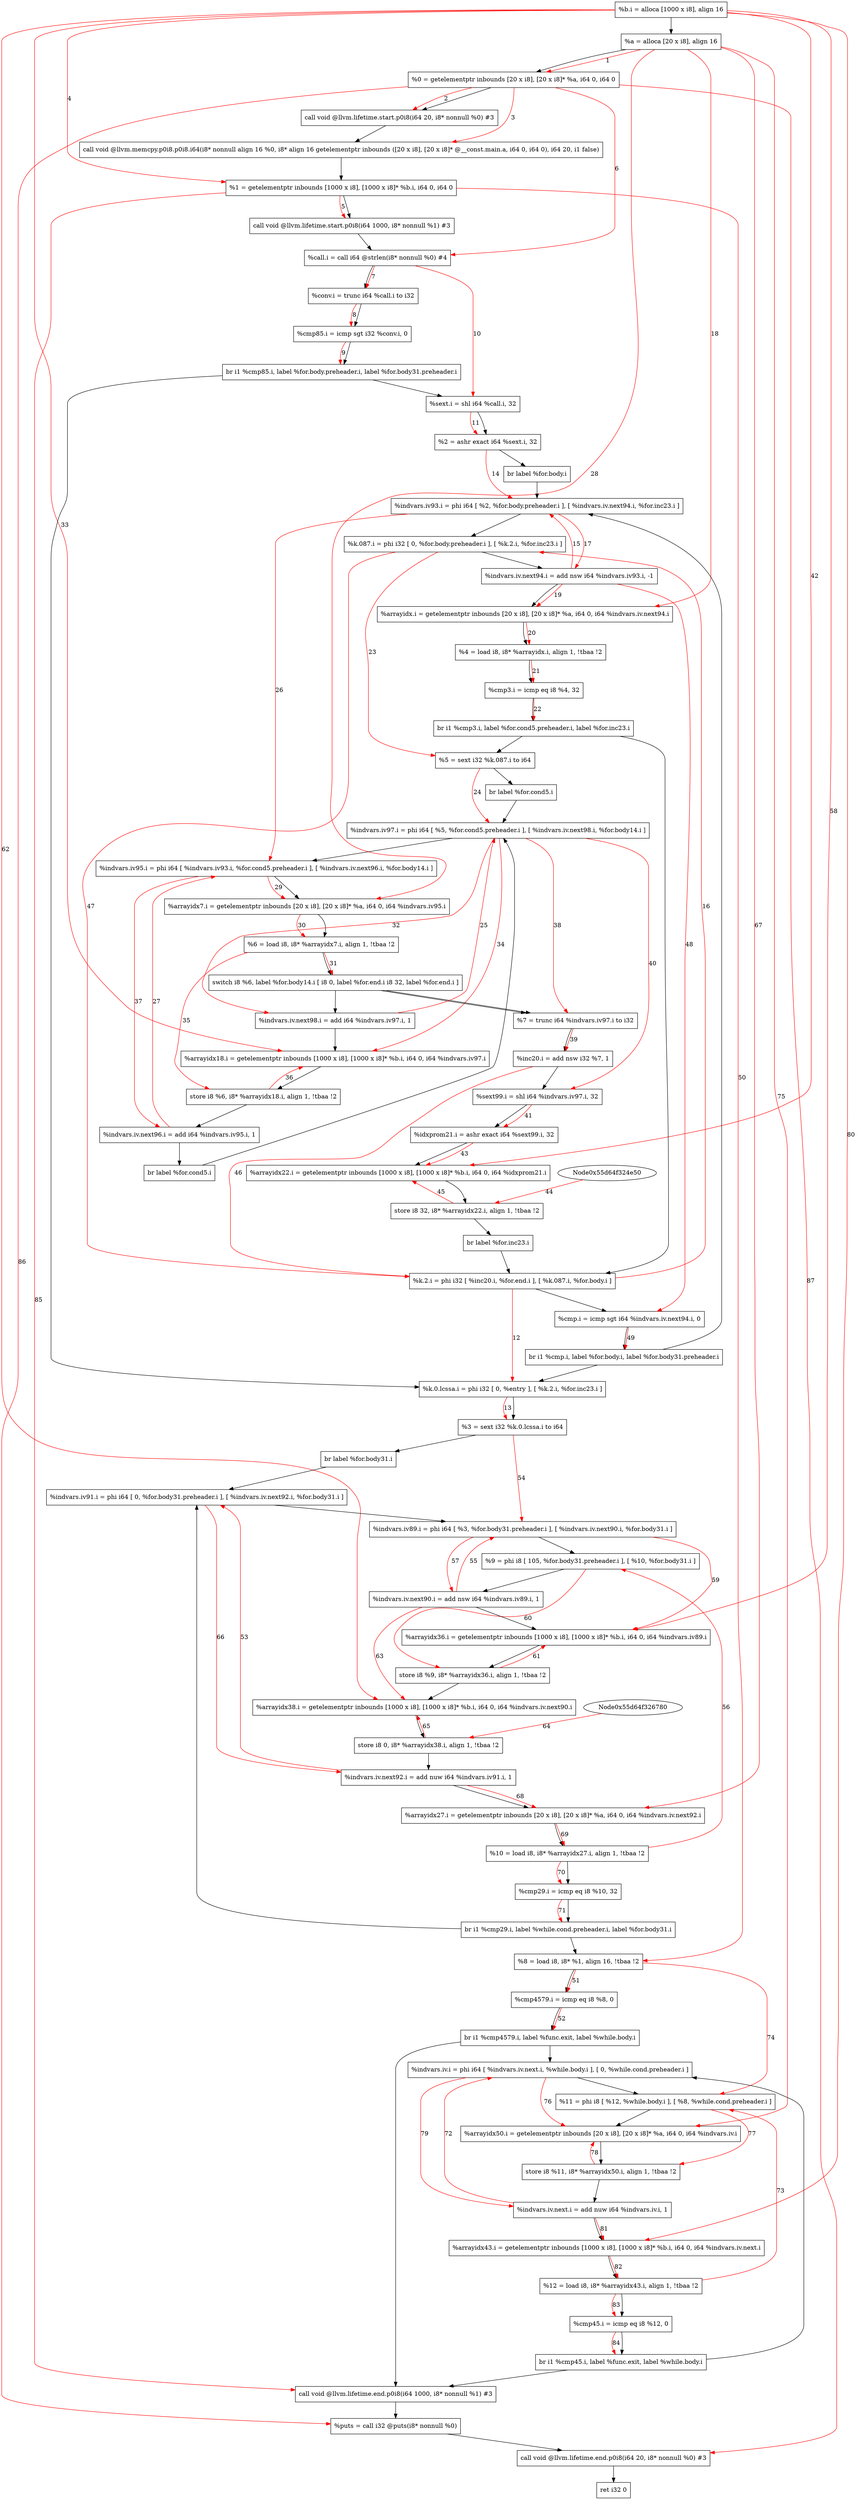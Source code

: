digraph "CDFG for'main' function" {
	Node0x55d64f323698[shape=record, label="  %b.i = alloca [1000 x i8], align 16"]
	Node0x55d64f326088[shape=record, label="  %a = alloca [20 x i8], align 16"]
	Node0x55d64f3293b8[shape=record, label="  %0 = getelementptr inbounds [20 x i8], [20 x i8]* %a, i64 0, i64 0"]
	Node0x55d64f329538[shape=record, label="  call void @llvm.lifetime.start.p0i8(i64 20, i8* nonnull %0) #3"]
	Node0x55d64f329c98[shape=record, label="  call void @llvm.memcpy.p0i8.p0i8.i64(i8* nonnull align 16 %0, i8* align 16 getelementptr inbounds ([20 x i8], [20 x i8]* @__const.main.a, i64 0, i64 0), i64 20, i1 false)"]
	Node0x55d64f329d88[shape=record, label="  %1 = getelementptr inbounds [1000 x i8], [1000 x i8]* %b.i, i64 0, i64 0"]
	Node0x55d64f329eb8[shape=record, label="  call void @llvm.lifetime.start.p0i8(i64 1000, i8* nonnull %1) #3"]
	Node0x55d64f329fd0[shape=record, label="  %call.i = call i64 @strlen(i8* nonnull %0) #4"]
	Node0x55d64f32a088[shape=record, label="  %conv.i = trunc i64 %call.i to i32"]
	Node0x55d64f32a120[shape=record, label="  %cmp85.i = icmp sgt i32 %conv.i, 0"]
	Node0x55d64f32a398[shape=record, label="  br i1 %cmp85.i, label %for.body.preheader.i, label %for.body31.preheader.i"]
	Node0x55d64f32a440[shape=record, label="  %sext.i = shl i64 %call.i, 32"]
	Node0x55d64f32a4b0[shape=record, label="  %2 = ashr exact i64 %sext.i, 32"]
	Node0x55d64f32a588[shape=record, label="  br label %for.body.i"]
	Node0x55d64f32a6e8[shape=record, label="  %k.0.lcssa.i = phi i32 [ 0, %entry ], [ %k.2.i, %for.inc23.i ]"]
	Node0x55d64f32a7c8[shape=record, label="  %3 = sext i32 %k.0.lcssa.i to i64"]
	Node0x55d64f32aaa8[shape=record, label="  br label %for.body31.i"]
	Node0x55d64f32ab58[shape=record, label="  %indvars.iv93.i = phi i64 [ %2, %for.body.preheader.i ], [ %indvars.iv.next94.i, %for.inc23.i ]"]
	Node0x55d64f32ac58[shape=record, label="  %k.087.i = phi i32 [ 0, %for.body.preheader.i ], [ %k.2.i, %for.inc23.i ]"]
	Node0x55d64f32ad40[shape=record, label="  %indvars.iv.next94.i = add nsw i64 %indvars.iv93.i, -1"]
	Node0x55d64f32adc8[shape=record, label="  %arrayidx.i = getelementptr inbounds [20 x i8], [20 x i8]* %a, i64 0, i64 %indvars.iv.next94.i"]
	Node0x55d64f32a1e8[shape=record, label="  %4 = load i8, i8* %arrayidx.i, align 1, !tbaa !2"]
	Node0x55d64f32aea0[shape=record, label="  %cmp3.i = icmp eq i8 %4, 32"]
	Node0x55d64f32aff8[shape=record, label="  br i1 %cmp3.i, label %for.cond5.preheader.i, label %for.inc23.i"]
	Node0x55d64f32af48[shape=record, label="  %5 = sext i32 %k.087.i to i64"]
	Node0x55d64f32b108[shape=record, label="  br label %for.cond5.i"]
	Node0x55d64f32b268[shape=record, label="  %indvars.iv97.i = phi i64 [ %5, %for.cond5.preheader.i ], [ %indvars.iv.next98.i, %for.body14.i ]"]
	Node0x55d64f32b448[shape=record, label="  %indvars.iv95.i = phi i64 [ %indvars.iv93.i, %for.cond5.preheader.i ], [ %indvars.iv.next96.i, %for.body14.i ]"]
	Node0x55d64f32b528[shape=record, label="  %arrayidx7.i = getelementptr inbounds [20 x i8], [20 x i8]* %a, i64 0, i64 %indvars.iv95.i"]
	Node0x55d64f32b5c8[shape=record, label="  %6 = load i8, i8* %arrayidx7.i, align 1, !tbaa !2"]
	Node0x55d64f32ba18[shape=record, label="  switch i8 %6, label %for.body14.i [
    i8 0, label %for.end.i
    i8 32, label %for.end.i
  ]"]
	Node0x55d64f32bb60[shape=record, label="  %indvars.iv.next98.i = add i64 %indvars.iv97.i, 1"]
	Node0x55d64f32bbe8[shape=record, label="  %arrayidx18.i = getelementptr inbounds [1000 x i8], [1000 x i8]* %b.i, i64 0, i64 %indvars.iv97.i"]
	Node0x55d64f32bc70[shape=record, label="  store i8 %6, i8* %arrayidx18.i, align 1, !tbaa !2"]
	Node0x55d64f32bcf0[shape=record, label="  %indvars.iv.next96.i = add i64 %indvars.iv95.i, 1"]
	Node0x55d64f32b3d8[shape=record, label="  br label %for.cond5.i"]
	Node0x55d64f32b9c8[shape=record, label="  %7 = trunc i64 %indvars.iv97.i to i32"]
	Node0x55d64f32bd60[shape=record, label="  %inc20.i = add nsw i32 %7, 1"]
	Node0x55d64f32bdd0[shape=record, label="  %sext99.i = shl i64 %indvars.iv97.i, 32"]
	Node0x55d64f32be40[shape=record, label="  %idxprom21.i = ashr exact i64 %sext99.i, 32"]
	Node0x55d64f32bec8[shape=record, label="  %arrayidx22.i = getelementptr inbounds [1000 x i8], [1000 x i8]* %b.i, i64 0, i64 %idxprom21.i"]
	Node0x55d64f32bf80[shape=record, label="  store i8 32, i8* %arrayidx22.i, align 1, !tbaa !2"]
	Node0x55d64f32b0a8[shape=record, label="  br label %for.inc23.i"]
	Node0x55d64f32bfd8[shape=record, label="  %k.2.i = phi i32 [ %inc20.i, %for.end.i ], [ %k.087.i, %for.body.i ]"]
	Node0x55d64f32c0d0[shape=record, label="  %cmp.i = icmp sgt i64 %indvars.iv.next94.i, 0"]
	Node0x55d64f32c158[shape=record, label="  br i1 %cmp.i, label %for.body.i, label %for.body31.preheader.i"]
	Node0x55d64f32a2e8[shape=record, label="  %8 = load i8, i8* %1, align 16, !tbaa !2"]
	Node0x55d64f32c2d0[shape=record, label="  %cmp4579.i = icmp eq i8 %8, 0"]
	Node0x55d64f3275a8[shape=record, label="  br i1 %cmp4579.i, label %func.exit, label %while.body.i"]
	Node0x55d64f327658[shape=record, label="  %indvars.iv91.i = phi i64 [ 0, %for.body31.preheader.i ], [ %indvars.iv.next92.i, %for.body31.i ]"]
	Node0x55d64f327808[shape=record, label="  %indvars.iv89.i = phi i64 [ %3, %for.body31.preheader.i ], [ %indvars.iv.next90.i, %for.body31.i ]"]
	Node0x55d64f327978[shape=record, label="  %9 = phi i8 [ 105, %for.body31.preheader.i ], [ %10, %for.body31.i ]"]
	Node0x55d64f327a40[shape=record, label="  %indvars.iv.next90.i = add nsw i64 %indvars.iv89.i, 1"]
	Node0x55d64f327ac8[shape=record, label="  %arrayidx36.i = getelementptr inbounds [1000 x i8], [1000 x i8]* %b.i, i64 0, i64 %indvars.iv89.i"]
	Node0x55d64f327b50[shape=record, label="  store i8 %9, i8* %arrayidx36.i, align 1, !tbaa !2"]
	Node0x55d64f327c48[shape=record, label="  %arrayidx38.i = getelementptr inbounds [1000 x i8], [1000 x i8]* %b.i, i64 0, i64 %indvars.iv.next90.i"]
	Node0x55d64f32d380[shape=record, label="  store i8 0, i8* %arrayidx38.i, align 1, !tbaa !2"]
	Node0x55d64f32d400[shape=record, label="  %indvars.iv.next92.i = add nuw i64 %indvars.iv91.i, 1"]
	Node0x55d64f32d488[shape=record, label="  %arrayidx27.i = getelementptr inbounds [20 x i8], [20 x i8]* %a, i64 0, i64 %indvars.iv.next92.i"]
	Node0x55d64f32aa48[shape=record, label="  %10 = load i8, i8* %arrayidx27.i, align 1, !tbaa !2"]
	Node0x55d64f32d510[shape=record, label="  %cmp29.i = icmp eq i8 %10, 32"]
	Node0x55d64f32d598[shape=record, label="  br i1 %cmp29.i, label %while.cond.preheader.i, label %for.body31.i"]
	Node0x55d64f32d618[shape=record, label="  %indvars.iv.i = phi i64 [ %indvars.iv.next.i, %while.body.i ], [ 0, %while.cond.preheader.i ]"]
	Node0x55d64f32d718[shape=record, label="  %11 = phi i8 [ %12, %while.body.i ], [ %8, %while.cond.preheader.i ]"]
	Node0x55d64f32d7f8[shape=record, label="  %arrayidx50.i = getelementptr inbounds [20 x i8], [20 x i8]* %a, i64 0, i64 %indvars.iv.i"]
	Node0x55d64f32d880[shape=record, label="  store i8 %11, i8* %arrayidx50.i, align 1, !tbaa !2"]
	Node0x55d64f32d900[shape=record, label="  %indvars.iv.next.i = add nuw i64 %indvars.iv.i, 1"]
	Node0x55d64f32dfd8[shape=record, label="  %arrayidx43.i = getelementptr inbounds [1000 x i8], [1000 x i8]* %b.i, i64 0, i64 %indvars.iv.next.i"]
	Node0x55d64f32b218[shape=record, label="  %12 = load i8, i8* %arrayidx43.i, align 1, !tbaa !2"]
	Node0x55d64f32e060[shape=record, label="  %cmp45.i = icmp eq i8 %12, 0"]
	Node0x55d64f32e0e8[shape=record, label="  br i1 %cmp45.i, label %func.exit, label %while.body.i"]
	Node0x55d64f32e1b8[shape=record, label="  call void @llvm.lifetime.end.p0i8(i64 1000, i8* nonnull %1) #3"]
	Node0x55d64f32e320[shape=record, label="  %puts = call i32 @puts(i8* nonnull %0)"]
	Node0x55d64f32e468[shape=record, label="  call void @llvm.lifetime.end.p0i8(i64 20, i8* nonnull %0) #3"]
	Node0x55d64f327798[shape=record, label="  ret i32 0"]
	Node0x55d64f323698 -> Node0x55d64f326088
	Node0x55d64f326088 -> Node0x55d64f3293b8
	Node0x55d64f3293b8 -> Node0x55d64f329538
	Node0x55d64f329538 -> Node0x55d64f329c98
	Node0x55d64f329c98 -> Node0x55d64f329d88
	Node0x55d64f329d88 -> Node0x55d64f329eb8
	Node0x55d64f329eb8 -> Node0x55d64f329fd0
	Node0x55d64f329fd0 -> Node0x55d64f32a088
	Node0x55d64f32a088 -> Node0x55d64f32a120
	Node0x55d64f32a120 -> Node0x55d64f32a398
	Node0x55d64f32a398 -> Node0x55d64f32a440
	Node0x55d64f32a398 -> Node0x55d64f32a6e8
	Node0x55d64f32a440 -> Node0x55d64f32a4b0
	Node0x55d64f32a4b0 -> Node0x55d64f32a588
	Node0x55d64f32a588 -> Node0x55d64f32ab58
	Node0x55d64f32a6e8 -> Node0x55d64f32a7c8
	Node0x55d64f32a7c8 -> Node0x55d64f32aaa8
	Node0x55d64f32aaa8 -> Node0x55d64f327658
	Node0x55d64f32ab58 -> Node0x55d64f32ac58
	Node0x55d64f32ac58 -> Node0x55d64f32ad40
	Node0x55d64f32ad40 -> Node0x55d64f32adc8
	Node0x55d64f32adc8 -> Node0x55d64f32a1e8
	Node0x55d64f32a1e8 -> Node0x55d64f32aea0
	Node0x55d64f32aea0 -> Node0x55d64f32aff8
	Node0x55d64f32aff8 -> Node0x55d64f32af48
	Node0x55d64f32aff8 -> Node0x55d64f32bfd8
	Node0x55d64f32af48 -> Node0x55d64f32b108
	Node0x55d64f32b108 -> Node0x55d64f32b268
	Node0x55d64f32b268 -> Node0x55d64f32b448
	Node0x55d64f32b448 -> Node0x55d64f32b528
	Node0x55d64f32b528 -> Node0x55d64f32b5c8
	Node0x55d64f32b5c8 -> Node0x55d64f32ba18
	Node0x55d64f32ba18 -> Node0x55d64f32bb60
	Node0x55d64f32ba18 -> Node0x55d64f32b9c8
	Node0x55d64f32ba18 -> Node0x55d64f32b9c8
	Node0x55d64f32bb60 -> Node0x55d64f32bbe8
	Node0x55d64f32bbe8 -> Node0x55d64f32bc70
	Node0x55d64f32bc70 -> Node0x55d64f32bcf0
	Node0x55d64f32bcf0 -> Node0x55d64f32b3d8
	Node0x55d64f32b3d8 -> Node0x55d64f32b268
	Node0x55d64f32b9c8 -> Node0x55d64f32bd60
	Node0x55d64f32bd60 -> Node0x55d64f32bdd0
	Node0x55d64f32bdd0 -> Node0x55d64f32be40
	Node0x55d64f32be40 -> Node0x55d64f32bec8
	Node0x55d64f32bec8 -> Node0x55d64f32bf80
	Node0x55d64f32bf80 -> Node0x55d64f32b0a8
	Node0x55d64f32b0a8 -> Node0x55d64f32bfd8
	Node0x55d64f32bfd8 -> Node0x55d64f32c0d0
	Node0x55d64f32c0d0 -> Node0x55d64f32c158
	Node0x55d64f32c158 -> Node0x55d64f32ab58
	Node0x55d64f32c158 -> Node0x55d64f32a6e8
	Node0x55d64f32a2e8 -> Node0x55d64f32c2d0
	Node0x55d64f32c2d0 -> Node0x55d64f3275a8
	Node0x55d64f3275a8 -> Node0x55d64f32e1b8
	Node0x55d64f3275a8 -> Node0x55d64f32d618
	Node0x55d64f327658 -> Node0x55d64f327808
	Node0x55d64f327808 -> Node0x55d64f327978
	Node0x55d64f327978 -> Node0x55d64f327a40
	Node0x55d64f327a40 -> Node0x55d64f327ac8
	Node0x55d64f327ac8 -> Node0x55d64f327b50
	Node0x55d64f327b50 -> Node0x55d64f327c48
	Node0x55d64f327c48 -> Node0x55d64f32d380
	Node0x55d64f32d380 -> Node0x55d64f32d400
	Node0x55d64f32d400 -> Node0x55d64f32d488
	Node0x55d64f32d488 -> Node0x55d64f32aa48
	Node0x55d64f32aa48 -> Node0x55d64f32d510
	Node0x55d64f32d510 -> Node0x55d64f32d598
	Node0x55d64f32d598 -> Node0x55d64f32a2e8
	Node0x55d64f32d598 -> Node0x55d64f327658
	Node0x55d64f32d618 -> Node0x55d64f32d718
	Node0x55d64f32d718 -> Node0x55d64f32d7f8
	Node0x55d64f32d7f8 -> Node0x55d64f32d880
	Node0x55d64f32d880 -> Node0x55d64f32d900
	Node0x55d64f32d900 -> Node0x55d64f32dfd8
	Node0x55d64f32dfd8 -> Node0x55d64f32b218
	Node0x55d64f32b218 -> Node0x55d64f32e060
	Node0x55d64f32e060 -> Node0x55d64f32e0e8
	Node0x55d64f32e0e8 -> Node0x55d64f32e1b8
	Node0x55d64f32e0e8 -> Node0x55d64f32d618
	Node0x55d64f32e1b8 -> Node0x55d64f32e320
	Node0x55d64f32e320 -> Node0x55d64f32e468
	Node0x55d64f32e468 -> Node0x55d64f327798
edge [color=red]
	Node0x55d64f326088 -> Node0x55d64f3293b8[label="1"]
	Node0x55d64f3293b8 -> Node0x55d64f329538[label="2"]
	Node0x55d64f3293b8 -> Node0x55d64f329c98[label="3"]
	Node0x55d64f323698 -> Node0x55d64f329d88[label="4"]
	Node0x55d64f329d88 -> Node0x55d64f329eb8[label="5"]
	Node0x55d64f3293b8 -> Node0x55d64f329fd0[label="6"]
	Node0x55d64f329fd0 -> Node0x55d64f32a088[label="7"]
	Node0x55d64f32a088 -> Node0x55d64f32a120[label="8"]
	Node0x55d64f32a120 -> Node0x55d64f32a398[label="9"]
	Node0x55d64f329fd0 -> Node0x55d64f32a440[label="10"]
	Node0x55d64f32a440 -> Node0x55d64f32a4b0[label="11"]
	Node0x55d64f32bfd8 -> Node0x55d64f32a6e8[label="12"]
	Node0x55d64f32a6e8 -> Node0x55d64f32a7c8[label="13"]
	Node0x55d64f32a4b0 -> Node0x55d64f32ab58[label="14"]
	Node0x55d64f32ad40 -> Node0x55d64f32ab58[label="15"]
	Node0x55d64f32bfd8 -> Node0x55d64f32ac58[label="16"]
	Node0x55d64f32ab58 -> Node0x55d64f32ad40[label="17"]
	Node0x55d64f326088 -> Node0x55d64f32adc8[label="18"]
	Node0x55d64f32ad40 -> Node0x55d64f32adc8[label="19"]
	Node0x55d64f32adc8 -> Node0x55d64f32a1e8[label="20"]
	Node0x55d64f32a1e8 -> Node0x55d64f32aea0[label="21"]
	Node0x55d64f32aea0 -> Node0x55d64f32aff8[label="22"]
	Node0x55d64f32ac58 -> Node0x55d64f32af48[label="23"]
	Node0x55d64f32af48 -> Node0x55d64f32b268[label="24"]
	Node0x55d64f32bb60 -> Node0x55d64f32b268[label="25"]
	Node0x55d64f32ab58 -> Node0x55d64f32b448[label="26"]
	Node0x55d64f32bcf0 -> Node0x55d64f32b448[label="27"]
	Node0x55d64f326088 -> Node0x55d64f32b528[label="28"]
	Node0x55d64f32b448 -> Node0x55d64f32b528[label="29"]
	Node0x55d64f32b528 -> Node0x55d64f32b5c8[label="30"]
	Node0x55d64f32b5c8 -> Node0x55d64f32ba18[label="31"]
	Node0x55d64f32b268 -> Node0x55d64f32bb60[label="32"]
	Node0x55d64f323698 -> Node0x55d64f32bbe8[label="33"]
	Node0x55d64f32b268 -> Node0x55d64f32bbe8[label="34"]
	Node0x55d64f32b5c8 -> Node0x55d64f32bc70[label="35"]
	Node0x55d64f32bc70 -> Node0x55d64f32bbe8[label="36"]
	Node0x55d64f32b448 -> Node0x55d64f32bcf0[label="37"]
	Node0x55d64f32b268 -> Node0x55d64f32b9c8[label="38"]
	Node0x55d64f32b9c8 -> Node0x55d64f32bd60[label="39"]
	Node0x55d64f32b268 -> Node0x55d64f32bdd0[label="40"]
	Node0x55d64f32bdd0 -> Node0x55d64f32be40[label="41"]
	Node0x55d64f323698 -> Node0x55d64f32bec8[label="42"]
	Node0x55d64f32be40 -> Node0x55d64f32bec8[label="43"]
	Node0x55d64f324e50 -> Node0x55d64f32bf80[label="44"]
	Node0x55d64f32bf80 -> Node0x55d64f32bec8[label="45"]
	Node0x55d64f32bd60 -> Node0x55d64f32bfd8[label="46"]
	Node0x55d64f32ac58 -> Node0x55d64f32bfd8[label="47"]
	Node0x55d64f32ad40 -> Node0x55d64f32c0d0[label="48"]
	Node0x55d64f32c0d0 -> Node0x55d64f32c158[label="49"]
	Node0x55d64f329d88 -> Node0x55d64f32a2e8[label="50"]
	Node0x55d64f32a2e8 -> Node0x55d64f32c2d0[label="51"]
	Node0x55d64f32c2d0 -> Node0x55d64f3275a8[label="52"]
	Node0x55d64f32d400 -> Node0x55d64f327658[label="53"]
	Node0x55d64f32a7c8 -> Node0x55d64f327808[label="54"]
	Node0x55d64f327a40 -> Node0x55d64f327808[label="55"]
	Node0x55d64f32aa48 -> Node0x55d64f327978[label="56"]
	Node0x55d64f327808 -> Node0x55d64f327a40[label="57"]
	Node0x55d64f323698 -> Node0x55d64f327ac8[label="58"]
	Node0x55d64f327808 -> Node0x55d64f327ac8[label="59"]
	Node0x55d64f327978 -> Node0x55d64f327b50[label="60"]
	Node0x55d64f327b50 -> Node0x55d64f327ac8[label="61"]
	Node0x55d64f323698 -> Node0x55d64f327c48[label="62"]
	Node0x55d64f327a40 -> Node0x55d64f327c48[label="63"]
	Node0x55d64f326780 -> Node0x55d64f32d380[label="64"]
	Node0x55d64f32d380 -> Node0x55d64f327c48[label="65"]
	Node0x55d64f327658 -> Node0x55d64f32d400[label="66"]
	Node0x55d64f326088 -> Node0x55d64f32d488[label="67"]
	Node0x55d64f32d400 -> Node0x55d64f32d488[label="68"]
	Node0x55d64f32d488 -> Node0x55d64f32aa48[label="69"]
	Node0x55d64f32aa48 -> Node0x55d64f32d510[label="70"]
	Node0x55d64f32d510 -> Node0x55d64f32d598[label="71"]
	Node0x55d64f32d900 -> Node0x55d64f32d618[label="72"]
	Node0x55d64f32b218 -> Node0x55d64f32d718[label="73"]
	Node0x55d64f32a2e8 -> Node0x55d64f32d718[label="74"]
	Node0x55d64f326088 -> Node0x55d64f32d7f8[label="75"]
	Node0x55d64f32d618 -> Node0x55d64f32d7f8[label="76"]
	Node0x55d64f32d718 -> Node0x55d64f32d880[label="77"]
	Node0x55d64f32d880 -> Node0x55d64f32d7f8[label="78"]
	Node0x55d64f32d618 -> Node0x55d64f32d900[label="79"]
	Node0x55d64f323698 -> Node0x55d64f32dfd8[label="80"]
	Node0x55d64f32d900 -> Node0x55d64f32dfd8[label="81"]
	Node0x55d64f32dfd8 -> Node0x55d64f32b218[label="82"]
	Node0x55d64f32b218 -> Node0x55d64f32e060[label="83"]
	Node0x55d64f32e060 -> Node0x55d64f32e0e8[label="84"]
	Node0x55d64f329d88 -> Node0x55d64f32e1b8[label="85"]
	Node0x55d64f3293b8 -> Node0x55d64f32e320[label="86"]
	Node0x55d64f3293b8 -> Node0x55d64f32e468[label="87"]
}
